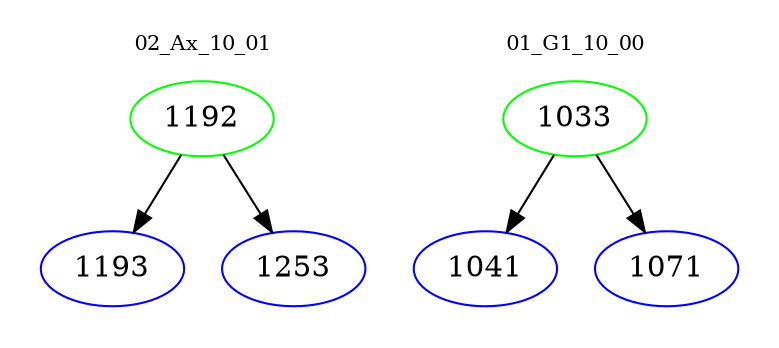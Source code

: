 digraph{
subgraph cluster_0 {
color = white
label = "02_Ax_10_01";
fontsize=10;
T0_1192 [label="1192", color="green"]
T0_1192 -> T0_1193 [color="black"]
T0_1193 [label="1193", color="blue"]
T0_1192 -> T0_1253 [color="black"]
T0_1253 [label="1253", color="blue"]
}
subgraph cluster_1 {
color = white
label = "01_G1_10_00";
fontsize=10;
T1_1033 [label="1033", color="green"]
T1_1033 -> T1_1041 [color="black"]
T1_1041 [label="1041", color="blue"]
T1_1033 -> T1_1071 [color="black"]
T1_1071 [label="1071", color="blue"]
}
}

